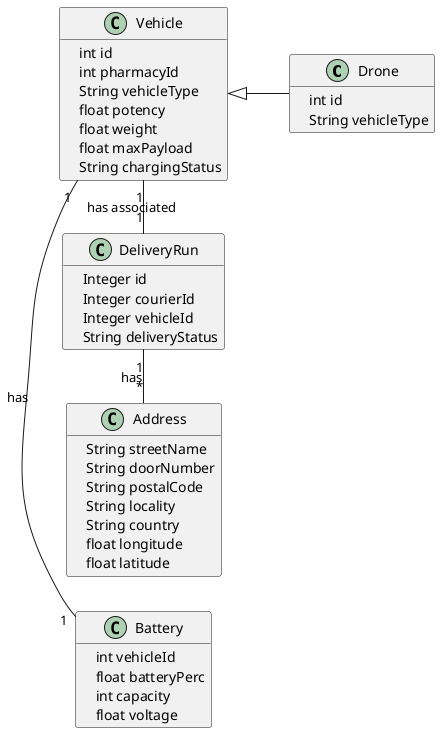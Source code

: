 @startuml
skinparam classAttributeIconSize 3
hide methods
left to right direction
class Drone{
- int id
- String vehicleType
}
class Vehicle{
- int id
- int pharmacyId
- String vehicleType
- float potency
- float weight
- float maxPayload
- String chargingStatus
}
class Battery{
- int vehicleId
- float batteryPerc
- int capacity
- float voltage
}
class Address{
-   String streetName
-   String doorNumber
-   String postalCode
-   String locality
-   String country
-   float longitude
-   float latitude
}
class DeliveryRun{
- Integer id
- Integer courierId
- Integer vehicleId
- String deliveryStatus
}

Vehicle "1" - "1" Battery : has
class Drone extends Vehicle
DeliveryRun "1" - "*" Address : has
Vehicle "1" - "1" DeliveryRun : has associated

@enduml